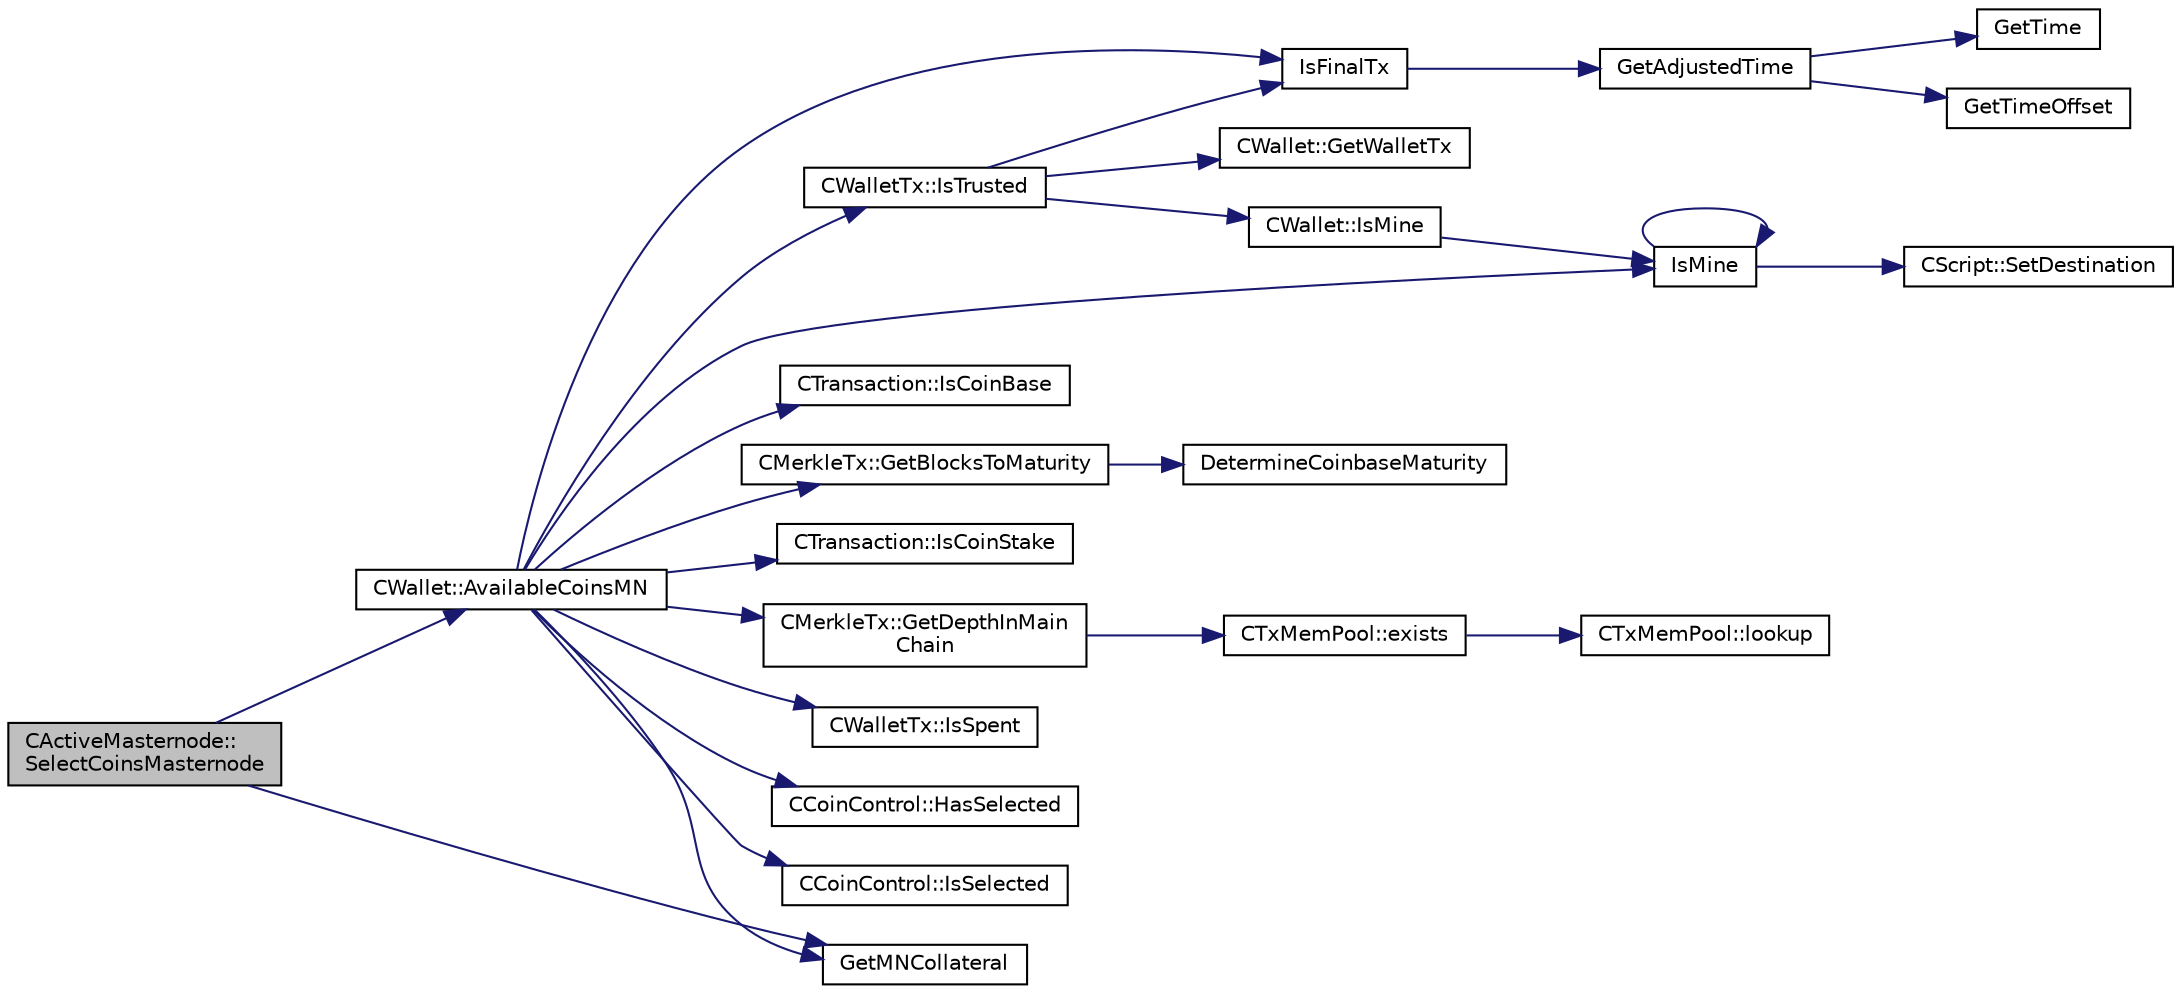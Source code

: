 digraph "CActiveMasternode::SelectCoinsMasternode"
{
  edge [fontname="Helvetica",fontsize="10",labelfontname="Helvetica",labelfontsize="10"];
  node [fontname="Helvetica",fontsize="10",shape=record];
  rankdir="LR";
  Node853 [label="CActiveMasternode::\lSelectCoinsMasternode",height=0.2,width=0.4,color="black", fillcolor="grey75", style="filled", fontcolor="black"];
  Node853 -> Node854 [color="midnightblue",fontsize="10",style="solid",fontname="Helvetica"];
  Node854 [label="CWallet::AvailableCoinsMN",height=0.2,width=0.4,color="black", fillcolor="white", style="filled",URL="$d2/de5/class_c_wallet.html#a8ba0ffab3889fb1d3519d8578e26cb16"];
  Node854 -> Node855 [color="midnightblue",fontsize="10",style="solid",fontname="Helvetica"];
  Node855 [label="IsFinalTx",height=0.2,width=0.4,color="black", fillcolor="white", style="filled",URL="$df/d0a/main_8cpp.html#adc332cd7ac94e639bb4239618341be19"];
  Node855 -> Node856 [color="midnightblue",fontsize="10",style="solid",fontname="Helvetica"];
  Node856 [label="GetAdjustedTime",height=0.2,width=0.4,color="black", fillcolor="white", style="filled",URL="$df/d2d/util_8cpp.html#a09f81b9c7650f898cf3cf305b87547e6"];
  Node856 -> Node857 [color="midnightblue",fontsize="10",style="solid",fontname="Helvetica"];
  Node857 [label="GetTime",height=0.2,width=0.4,color="black", fillcolor="white", style="filled",URL="$df/d2d/util_8cpp.html#a46fac5fba8ba905b5f9acb364f5d8c6f"];
  Node856 -> Node858 [color="midnightblue",fontsize="10",style="solid",fontname="Helvetica"];
  Node858 [label="GetTimeOffset",height=0.2,width=0.4,color="black", fillcolor="white", style="filled",URL="$df/d2d/util_8cpp.html#a50ca5344c75631267633f15cfe5e983e"];
  Node854 -> Node859 [color="midnightblue",fontsize="10",style="solid",fontname="Helvetica"];
  Node859 [label="CWalletTx::IsTrusted",height=0.2,width=0.4,color="black", fillcolor="white", style="filled",URL="$d6/d53/class_c_wallet_tx.html#a71efb0d5b5def8ae00a1d74b8741bfcb"];
  Node859 -> Node855 [color="midnightblue",fontsize="10",style="solid",fontname="Helvetica"];
  Node859 -> Node860 [color="midnightblue",fontsize="10",style="solid",fontname="Helvetica"];
  Node860 [label="CWallet::GetWalletTx",height=0.2,width=0.4,color="black", fillcolor="white", style="filled",URL="$d2/de5/class_c_wallet.html#ac496716bb889a5934fa27398aeb2330a"];
  Node859 -> Node861 [color="midnightblue",fontsize="10",style="solid",fontname="Helvetica"];
  Node861 [label="CWallet::IsMine",height=0.2,width=0.4,color="black", fillcolor="white", style="filled",URL="$d2/de5/class_c_wallet.html#a4eada57edc1c443564b8cc9b853d955c"];
  Node861 -> Node862 [color="midnightblue",fontsize="10",style="solid",fontname="Helvetica"];
  Node862 [label="IsMine",height=0.2,width=0.4,color="black", fillcolor="white", style="filled",URL="$dd/d0f/script_8cpp.html#adc59cf67d903c1ba1ef225561b85bfce"];
  Node862 -> Node863 [color="midnightblue",fontsize="10",style="solid",fontname="Helvetica"];
  Node863 [label="CScript::SetDestination",height=0.2,width=0.4,color="black", fillcolor="white", style="filled",URL="$d9/d4b/class_c_script.html#ad1b5a9077241aa06116040c4f1b7c31e"];
  Node862 -> Node862 [color="midnightblue",fontsize="10",style="solid",fontname="Helvetica"];
  Node854 -> Node864 [color="midnightblue",fontsize="10",style="solid",fontname="Helvetica"];
  Node864 [label="CTransaction::IsCoinBase",height=0.2,width=0.4,color="black", fillcolor="white", style="filled",URL="$df/d43/class_c_transaction.html#a96256e8ac1bf79ad9c057e48c41132dd"];
  Node854 -> Node865 [color="midnightblue",fontsize="10",style="solid",fontname="Helvetica"];
  Node865 [label="CMerkleTx::GetBlocksToMaturity",height=0.2,width=0.4,color="black", fillcolor="white", style="filled",URL="$d1/dff/class_c_merkle_tx.html#a69ebd437f7b44169659c3527fe73b6ab"];
  Node865 -> Node866 [color="midnightblue",fontsize="10",style="solid",fontname="Helvetica"];
  Node866 [label="DetermineCoinbaseMaturity",height=0.2,width=0.4,color="black", fillcolor="white", style="filled",URL="$d1/d08/proofs_8cpp.html#a97478c8207cae73889a6b1fbbc3c67e3",tooltip="Determine Coinbase Maturity (generally not a good idea - done so to increase speed) ..."];
  Node854 -> Node867 [color="midnightblue",fontsize="10",style="solid",fontname="Helvetica"];
  Node867 [label="CTransaction::IsCoinStake",height=0.2,width=0.4,color="black", fillcolor="white", style="filled",URL="$df/d43/class_c_transaction.html#ace4278a41a296d40dcf5fb2b9cf007ec"];
  Node854 -> Node868 [color="midnightblue",fontsize="10",style="solid",fontname="Helvetica"];
  Node868 [label="CMerkleTx::GetDepthInMain\lChain",height=0.2,width=0.4,color="black", fillcolor="white", style="filled",URL="$d1/dff/class_c_merkle_tx.html#a887a9f1a0b7fc64b43e42cec76b38ef9"];
  Node868 -> Node869 [color="midnightblue",fontsize="10",style="solid",fontname="Helvetica"];
  Node869 [label="CTxMemPool::exists",height=0.2,width=0.4,color="black", fillcolor="white", style="filled",URL="$db/d98/class_c_tx_mem_pool.html#a8b7a13b5289ab839d4460f41a7da9789"];
  Node869 -> Node870 [color="midnightblue",fontsize="10",style="solid",fontname="Helvetica"];
  Node870 [label="CTxMemPool::lookup",height=0.2,width=0.4,color="black", fillcolor="white", style="filled",URL="$db/d98/class_c_tx_mem_pool.html#ad6d9966cdeb4b6586f7186e709b4e77e"];
  Node854 -> Node871 [color="midnightblue",fontsize="10",style="solid",fontname="Helvetica"];
  Node871 [label="GetMNCollateral",height=0.2,width=0.4,color="black", fillcolor="white", style="filled",URL="$d4/dbf/main_8h.html#a7ecfeb5987564d84c46a6715d4c3a2df"];
  Node854 -> Node862 [color="midnightblue",fontsize="10",style="solid",fontname="Helvetica"];
  Node854 -> Node872 [color="midnightblue",fontsize="10",style="solid",fontname="Helvetica"];
  Node872 [label="CWalletTx::IsSpent",height=0.2,width=0.4,color="black", fillcolor="white", style="filled",URL="$d6/d53/class_c_wallet_tx.html#a6b01c779a9ddc9d3554b7ec1b770f512"];
  Node854 -> Node873 [color="midnightblue",fontsize="10",style="solid",fontname="Helvetica"];
  Node873 [label="CCoinControl::HasSelected",height=0.2,width=0.4,color="black", fillcolor="white", style="filled",URL="$dc/d48/class_c_coin_control.html#a20b259681a7c62b2119256a4862091ac"];
  Node854 -> Node874 [color="midnightblue",fontsize="10",style="solid",fontname="Helvetica"];
  Node874 [label="CCoinControl::IsSelected",height=0.2,width=0.4,color="black", fillcolor="white", style="filled",URL="$dc/d48/class_c_coin_control.html#adcd674d510015f3212e489ab6bd74067"];
  Node853 -> Node871 [color="midnightblue",fontsize="10",style="solid",fontname="Helvetica"];
}
